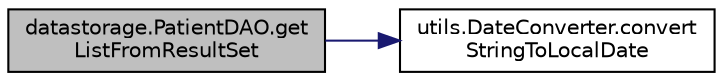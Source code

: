 digraph "datastorage.PatientDAO.getListFromResultSet"
{
 // LATEX_PDF_SIZE
  edge [fontname="Helvetica",fontsize="10",labelfontname="Helvetica",labelfontsize="10"];
  node [fontname="Helvetica",fontsize="10",shape=record];
  rankdir="LR";
  Node1 [label="datastorage.PatientDAO.get\lListFromResultSet",height=0.2,width=0.4,color="black", fillcolor="grey75", style="filled", fontcolor="black",tooltip="maps a ResultSet to a Patient-List"];
  Node1 -> Node2 [color="midnightblue",fontsize="10",style="solid",fontname="Helvetica"];
  Node2 [label="utils.DateConverter.convert\lStringToLocalDate",height=0.2,width=0.4,color="black", fillcolor="white", style="filled",URL="$d2/d85/classutils_1_1DateConverter.html#a1cf1a44e9c92819eea72a43f9551241f",tooltip=" "];
}

